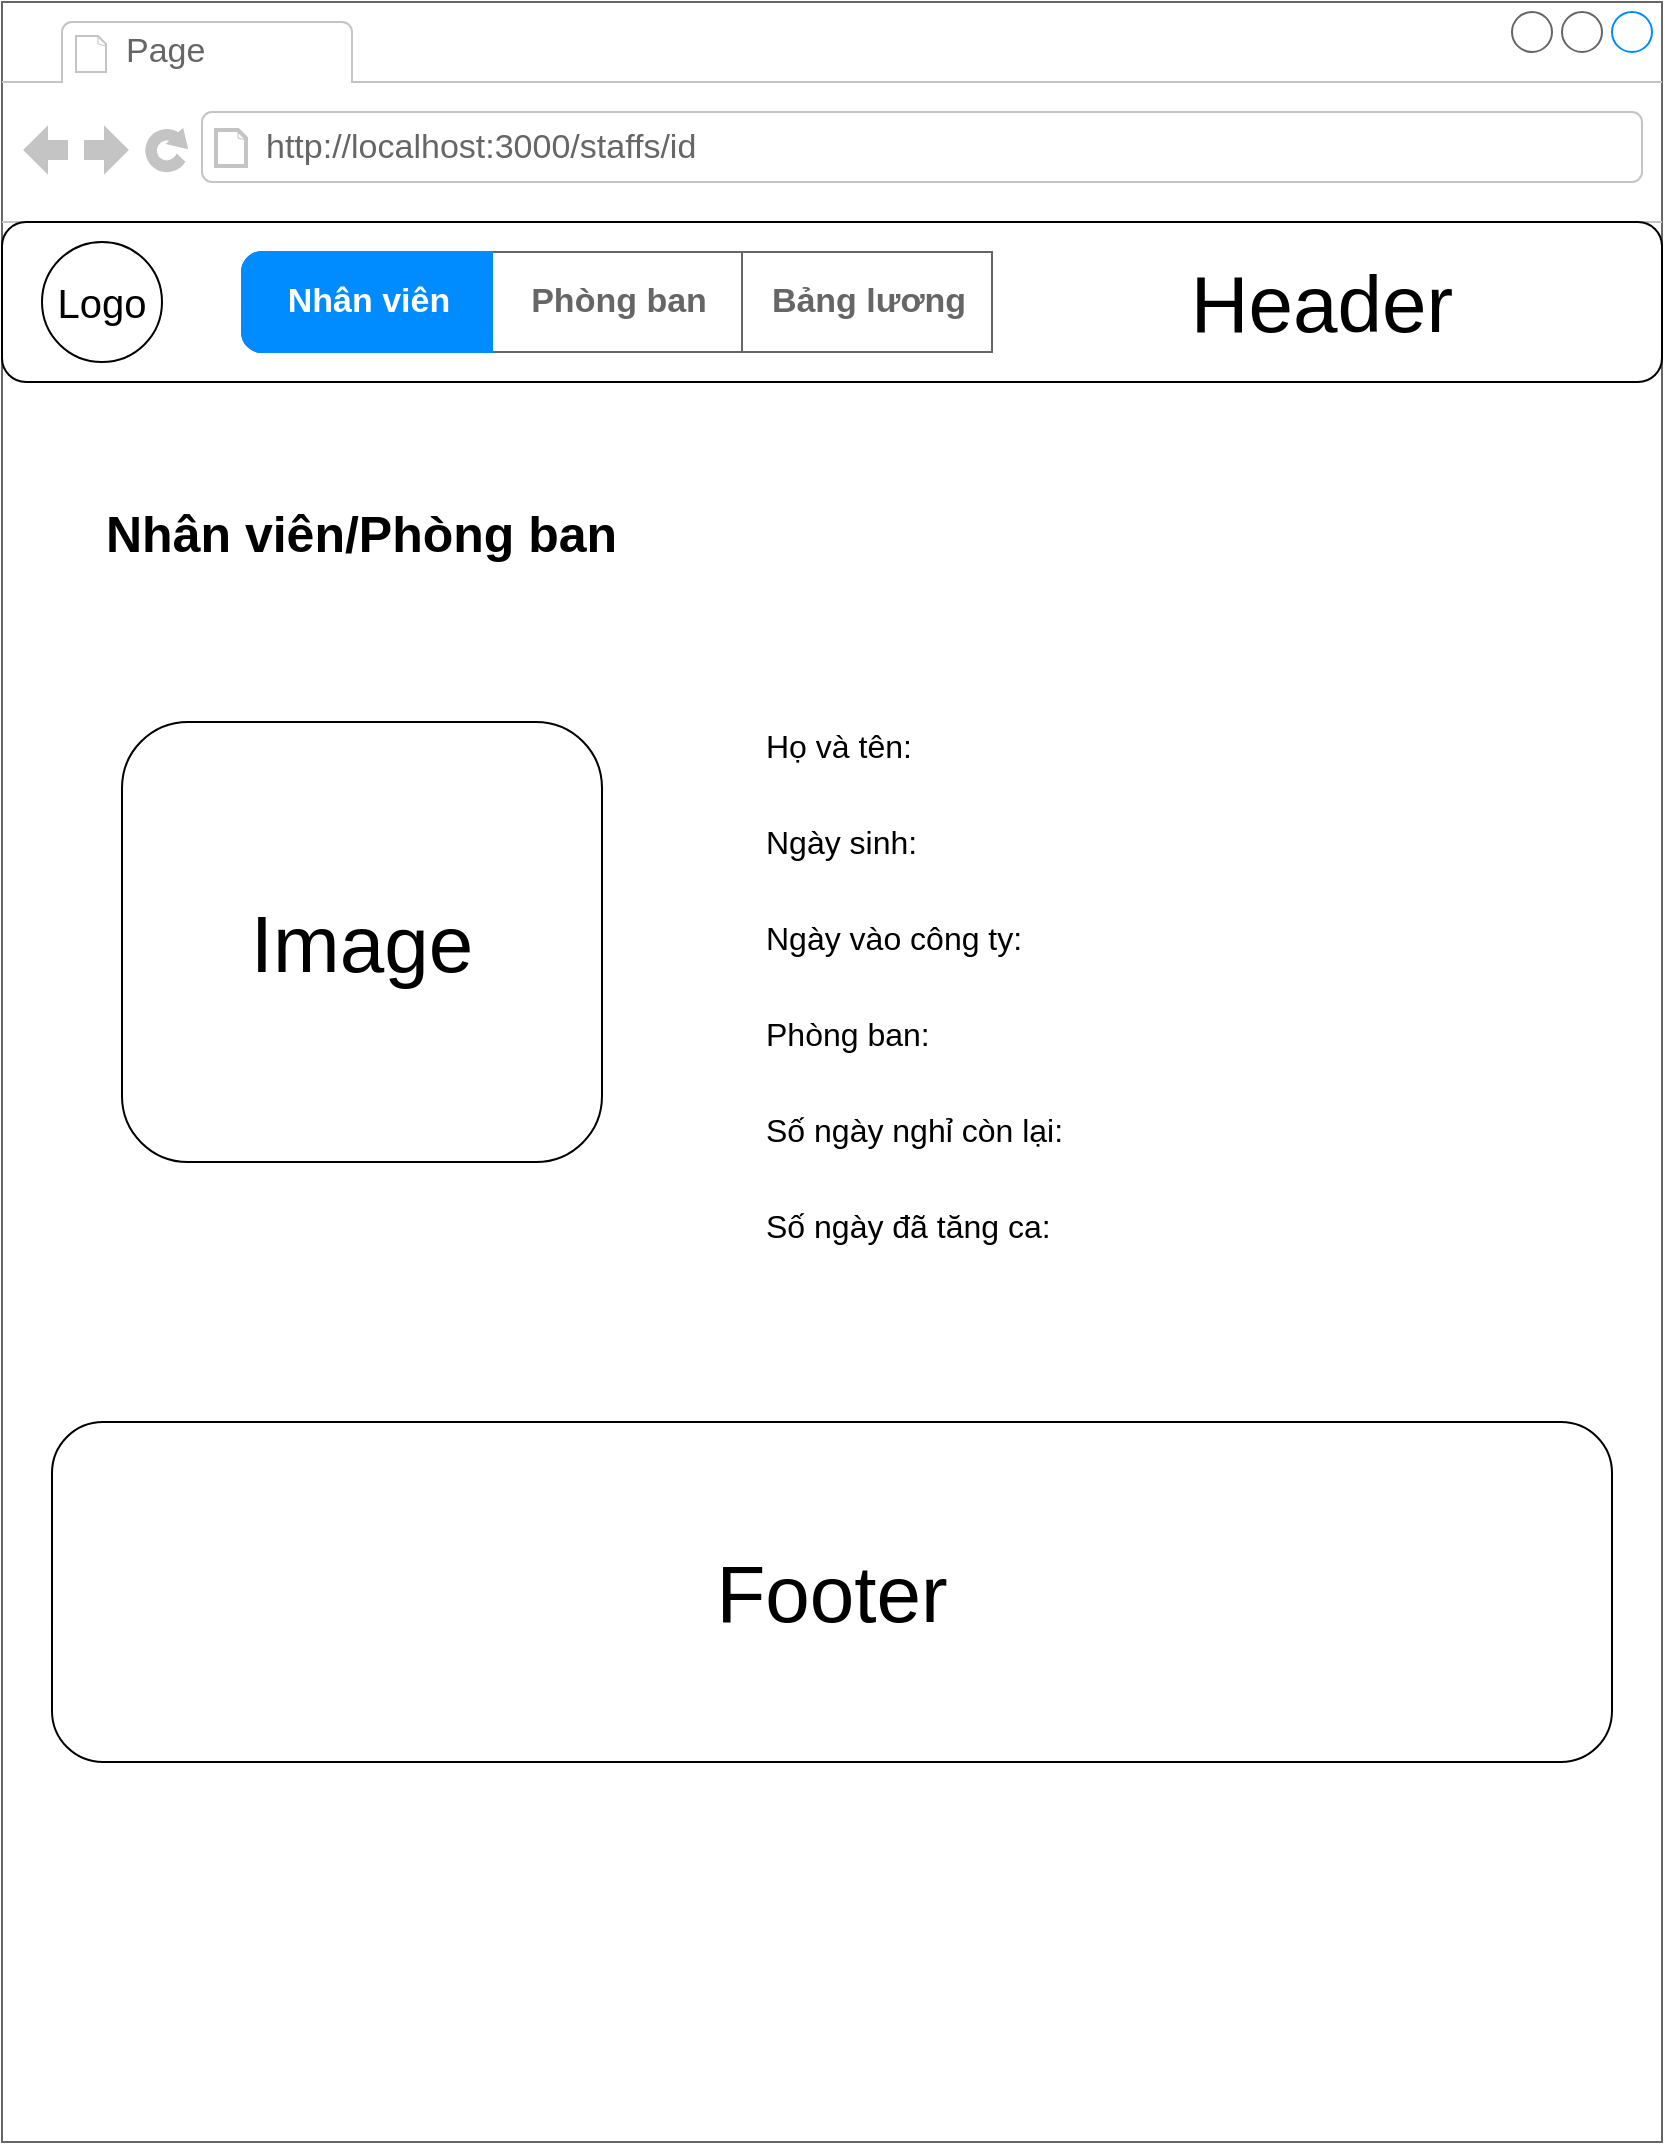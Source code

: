 <mxfile>
    <diagram id="KWPBMs8VrZPlLYfAVmUY" name="Page-1">
        <mxGraphModel dx="820" dy="575" grid="1" gridSize="10" guides="1" tooltips="1" connect="1" arrows="1" fold="1" page="1" pageScale="1" pageWidth="850" pageHeight="1100" math="0" shadow="0">
            <root>
                <mxCell id="0"/>
                <mxCell id="1" parent="0"/>
                <mxCell id="2" value="" style="strokeWidth=1;shadow=0;dashed=0;align=center;html=1;shape=mxgraph.mockup.containers.browserWindow;rSize=0;strokeColor=#666666;strokeColor2=#008cff;strokeColor3=#c4c4c4;mainText=,;recursiveResize=0;" vertex="1" parent="1">
                    <mxGeometry x="10" y="10" width="830" height="1070" as="geometry"/>
                </mxCell>
                <mxCell id="3" value="Page" style="strokeWidth=1;shadow=0;dashed=0;align=center;html=1;shape=mxgraph.mockup.containers.anchor;fontSize=17;fontColor=#666666;align=left;" vertex="1" parent="2">
                    <mxGeometry x="60" y="12" width="110" height="26" as="geometry"/>
                </mxCell>
                <mxCell id="4" value="http://localhost:3000/staffs/id" style="strokeWidth=1;shadow=0;dashed=0;align=center;html=1;shape=mxgraph.mockup.containers.anchor;rSize=0;fontSize=17;fontColor=#666666;align=left;" vertex="1" parent="2">
                    <mxGeometry x="130" y="60" width="250" height="26" as="geometry"/>
                </mxCell>
                <mxCell id="5" value="&lt;b&gt;&lt;font style=&quot;font-size: 25px&quot;&gt;Nhân viên/Phòng ban&lt;/font&gt;&lt;/b&gt;" style="text;html=1;strokeColor=none;fillColor=none;align=left;verticalAlign=middle;whiteSpace=wrap;rounded=0;fontSize=20;" vertex="1" parent="2">
                    <mxGeometry x="50" y="240" width="310" height="50" as="geometry"/>
                </mxCell>
                <mxCell id="23" value="&lt;font style=&quot;font-size: 40px&quot;&gt;Footer&lt;/font&gt;" style="rounded=1;whiteSpace=wrap;html=1;" vertex="1" parent="2">
                    <mxGeometry x="25" y="710" width="780" height="170" as="geometry"/>
                </mxCell>
                <mxCell id="33" value="&lt;font style=&quot;font-size: 40px&quot;&gt;Image&lt;/font&gt;" style="rounded=1;whiteSpace=wrap;html=1;" vertex="1" parent="2">
                    <mxGeometry x="60" y="360" width="240" height="220" as="geometry"/>
                </mxCell>
                <mxCell id="36" value="&lt;font style=&quot;font-size: 16px&quot;&gt;Họ và tên:&lt;br&gt;Ngày sinh:&lt;br&gt;Ngày vào công ty:&lt;br&gt;Phòng ban:&lt;br&gt;Số ngày nghỉ còn lại:&lt;br&gt;Số ngày đã tăng ca:&lt;br&gt;&amp;nbsp;&lt;br&gt;&lt;br&gt;&lt;br&gt;&lt;/font&gt;" style="text;html=1;strokeColor=none;fillColor=none;align=left;verticalAlign=middle;whiteSpace=wrap;rounded=0;fontSize=40;" vertex="1" parent="2">
                    <mxGeometry x="380" y="440" width="360" height="230" as="geometry"/>
                </mxCell>
                <mxCell id="24" value="" style="rounded=1;whiteSpace=wrap;html=1;" vertex="1" parent="1">
                    <mxGeometry x="10" y="120" width="830" height="80" as="geometry"/>
                </mxCell>
                <mxCell id="25" value="&lt;font style=&quot;font-size: 20px&quot;&gt;Logo&lt;/font&gt;" style="ellipse;whiteSpace=wrap;html=1;" vertex="1" parent="1">
                    <mxGeometry x="30" y="130" width="60" height="60" as="geometry"/>
                </mxCell>
                <mxCell id="26" value="" style="strokeWidth=1;shadow=0;dashed=0;align=center;html=1;shape=mxgraph.mockup.rrect;rSize=10;fillColor=#ffffff;strokeColor=#666666;fontSize=20;" vertex="1" parent="1">
                    <mxGeometry x="130" y="135" width="370" height="50" as="geometry"/>
                </mxCell>
                <mxCell id="27" value="Phòng ban" style="strokeColor=inherit;fillColor=inherit;gradientColor=inherit;strokeWidth=1;shadow=0;dashed=0;align=center;html=1;shape=mxgraph.mockup.rrect;rSize=0;fontSize=17;fontColor=#666666;fontStyle=1;resizeHeight=1;" vertex="1" parent="26">
                    <mxGeometry width="125" height="50" relative="1" as="geometry">
                        <mxPoint x="125" as="offset"/>
                    </mxGeometry>
                </mxCell>
                <mxCell id="28" value="Bảng lương" style="strokeColor=inherit;fillColor=inherit;gradientColor=inherit;strokeWidth=1;shadow=0;dashed=0;align=center;html=1;shape=mxgraph.mockup.rrect;rSize=0;fontSize=17;fontColor=#666666;fontStyle=1;resizeHeight=1;" vertex="1" parent="26">
                    <mxGeometry width="125" height="50" relative="1" as="geometry">
                        <mxPoint x="250" as="offset"/>
                    </mxGeometry>
                </mxCell>
                <mxCell id="29" value="Nhân viên" style="strokeWidth=1;shadow=0;dashed=0;align=center;html=1;shape=mxgraph.mockup.leftButton;rSize=10;fontSize=17;fontColor=#ffffff;fontStyle=1;fillColor=#008cff;strokeColor=#008cff;resizeHeight=1;" vertex="1" parent="26">
                    <mxGeometry width="125" height="50" relative="1" as="geometry"/>
                </mxCell>
                <mxCell id="31" value="Header" style="text;html=1;strokeColor=none;fillColor=none;align=center;verticalAlign=middle;whiteSpace=wrap;rounded=0;fontSize=40;" vertex="1" parent="1">
                    <mxGeometry x="640" y="145" width="60" height="30" as="geometry"/>
                </mxCell>
            </root>
        </mxGraphModel>
    </diagram>
</mxfile>
